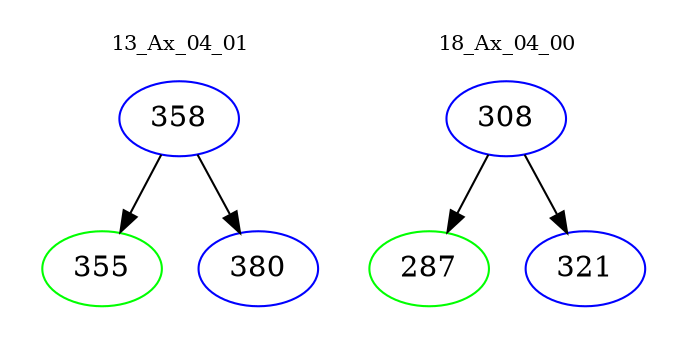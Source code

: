 digraph{
subgraph cluster_0 {
color = white
label = "13_Ax_04_01";
fontsize=10;
T0_358 [label="358", color="blue"]
T0_358 -> T0_355 [color="black"]
T0_355 [label="355", color="green"]
T0_358 -> T0_380 [color="black"]
T0_380 [label="380", color="blue"]
}
subgraph cluster_1 {
color = white
label = "18_Ax_04_00";
fontsize=10;
T1_308 [label="308", color="blue"]
T1_308 -> T1_287 [color="black"]
T1_287 [label="287", color="green"]
T1_308 -> T1_321 [color="black"]
T1_321 [label="321", color="blue"]
}
}
